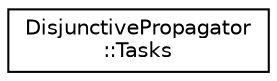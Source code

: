 digraph "Graphical Class Hierarchy"
{
 // LATEX_PDF_SIZE
  edge [fontname="Helvetica",fontsize="10",labelfontname="Helvetica",labelfontsize="10"];
  node [fontname="Helvetica",fontsize="10",shape=record];
  rankdir="LR";
  Node0 [label="DisjunctivePropagator\l::Tasks",height=0.2,width=0.4,color="black", fillcolor="white", style="filled",URL="$structoperations__research_1_1_disjunctive_propagator_1_1_tasks.html",tooltip="A structure to hold tasks described by their features."];
}
